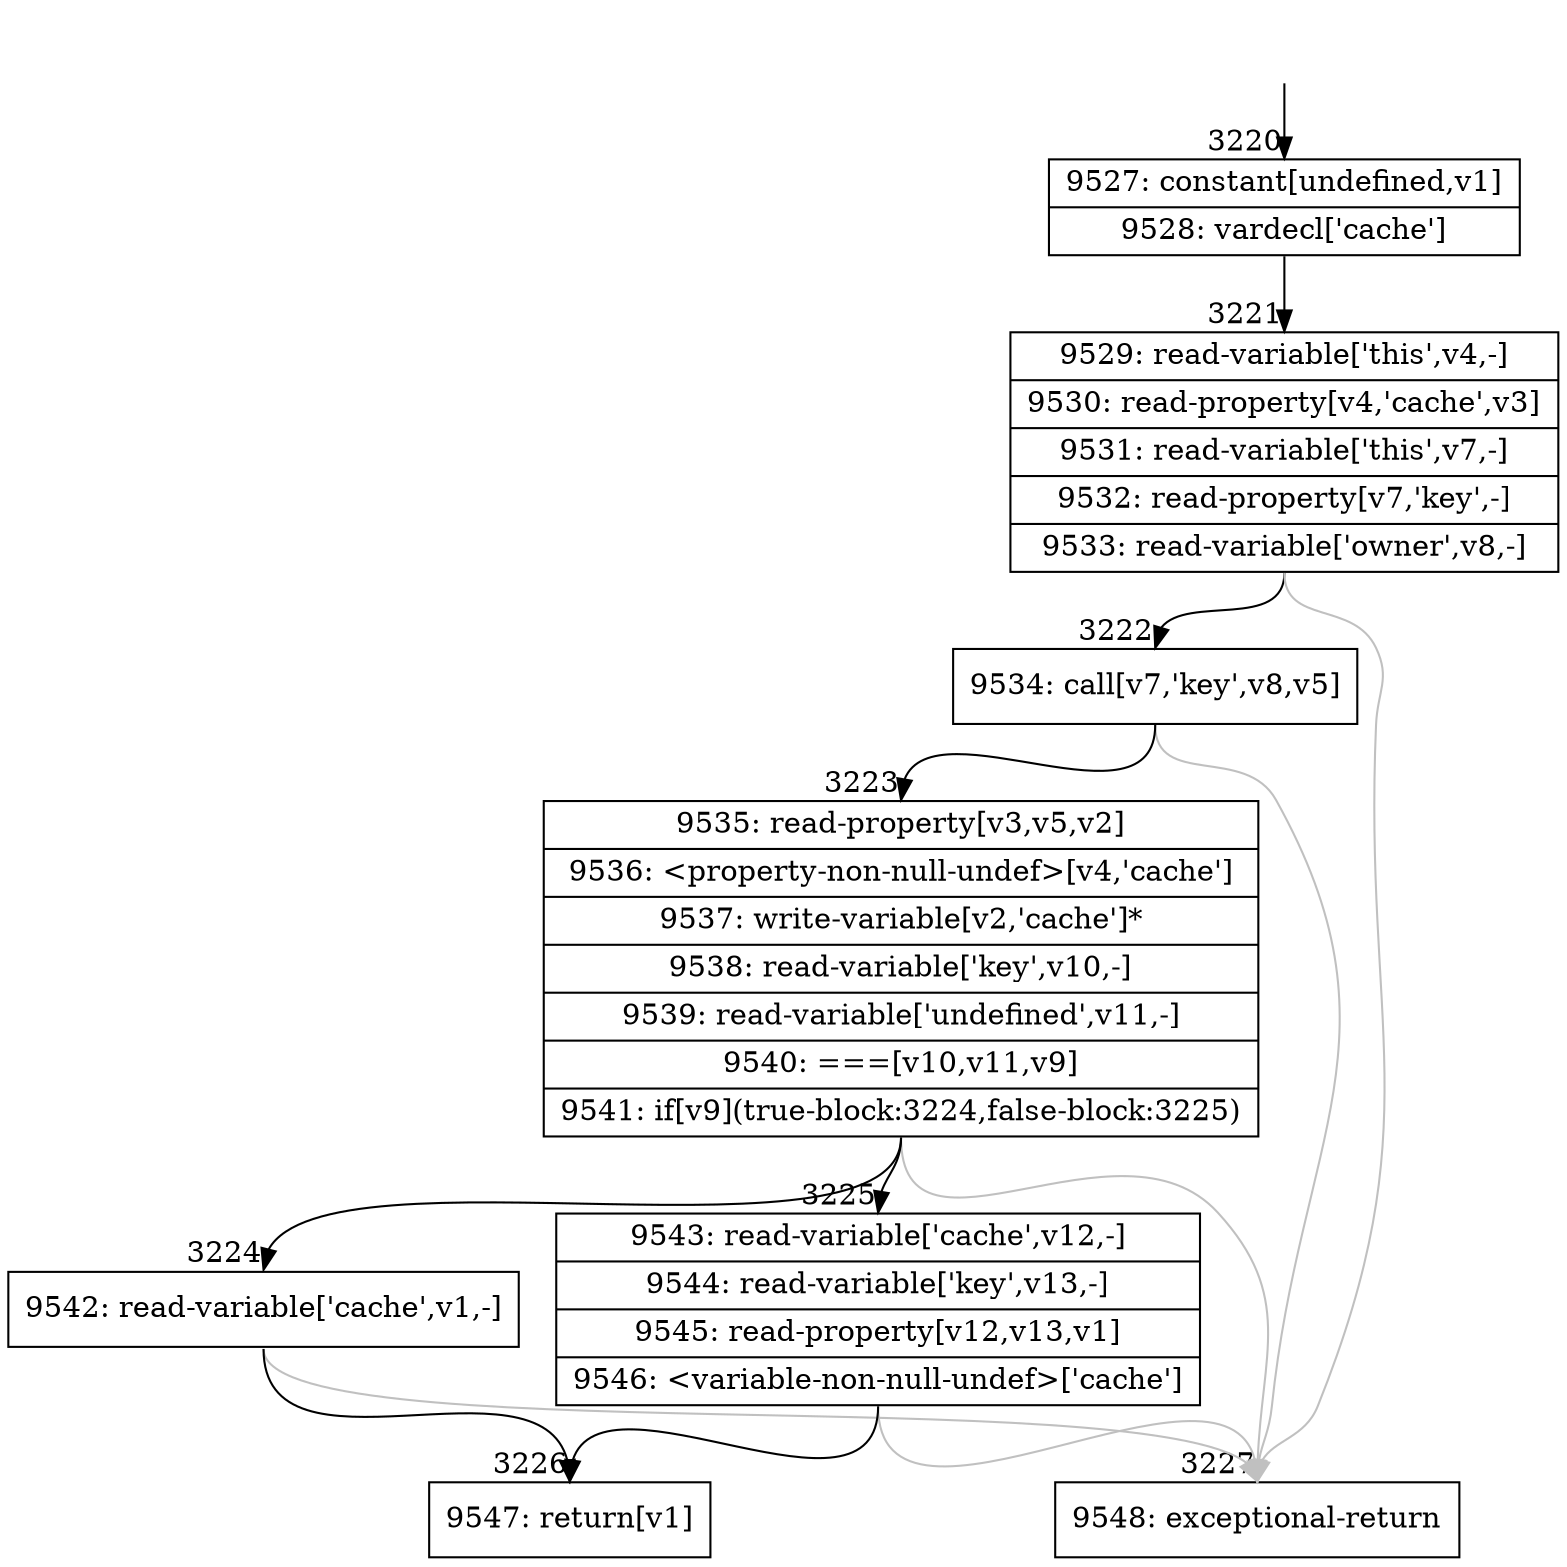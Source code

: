digraph {
rankdir="TD"
BB_entry210[shape=none,label=""];
BB_entry210 -> BB3220 [tailport=s, headport=n, headlabel="    3220"]
BB3220 [shape=record label="{9527: constant[undefined,v1]|9528: vardecl['cache']}" ] 
BB3220 -> BB3221 [tailport=s, headport=n, headlabel="      3221"]
BB3221 [shape=record label="{9529: read-variable['this',v4,-]|9530: read-property[v4,'cache',v3]|9531: read-variable['this',v7,-]|9532: read-property[v7,'key',-]|9533: read-variable['owner',v8,-]}" ] 
BB3221 -> BB3222 [tailport=s, headport=n, headlabel="      3222"]
BB3221 -> BB3227 [tailport=s, headport=n, color=gray, headlabel="      3227"]
BB3222 [shape=record label="{9534: call[v7,'key',v8,v5]}" ] 
BB3222 -> BB3223 [tailport=s, headport=n, headlabel="      3223"]
BB3222 -> BB3227 [tailport=s, headport=n, color=gray]
BB3223 [shape=record label="{9535: read-property[v3,v5,v2]|9536: \<property-non-null-undef\>[v4,'cache']|9537: write-variable[v2,'cache']*|9538: read-variable['key',v10,-]|9539: read-variable['undefined',v11,-]|9540: ===[v10,v11,v9]|9541: if[v9](true-block:3224,false-block:3225)}" ] 
BB3223 -> BB3224 [tailport=s, headport=n, headlabel="      3224"]
BB3223 -> BB3225 [tailport=s, headport=n, headlabel="      3225"]
BB3223 -> BB3227 [tailport=s, headport=n, color=gray]
BB3224 [shape=record label="{9542: read-variable['cache',v1,-]}" ] 
BB3224 -> BB3226 [tailport=s, headport=n, headlabel="      3226"]
BB3224 -> BB3227 [tailport=s, headport=n, color=gray]
BB3225 [shape=record label="{9543: read-variable['cache',v12,-]|9544: read-variable['key',v13,-]|9545: read-property[v12,v13,v1]|9546: \<variable-non-null-undef\>['cache']}" ] 
BB3225 -> BB3226 [tailport=s, headport=n]
BB3225 -> BB3227 [tailport=s, headport=n, color=gray]
BB3226 [shape=record label="{9547: return[v1]}" ] 
BB3227 [shape=record label="{9548: exceptional-return}" ] 
}
